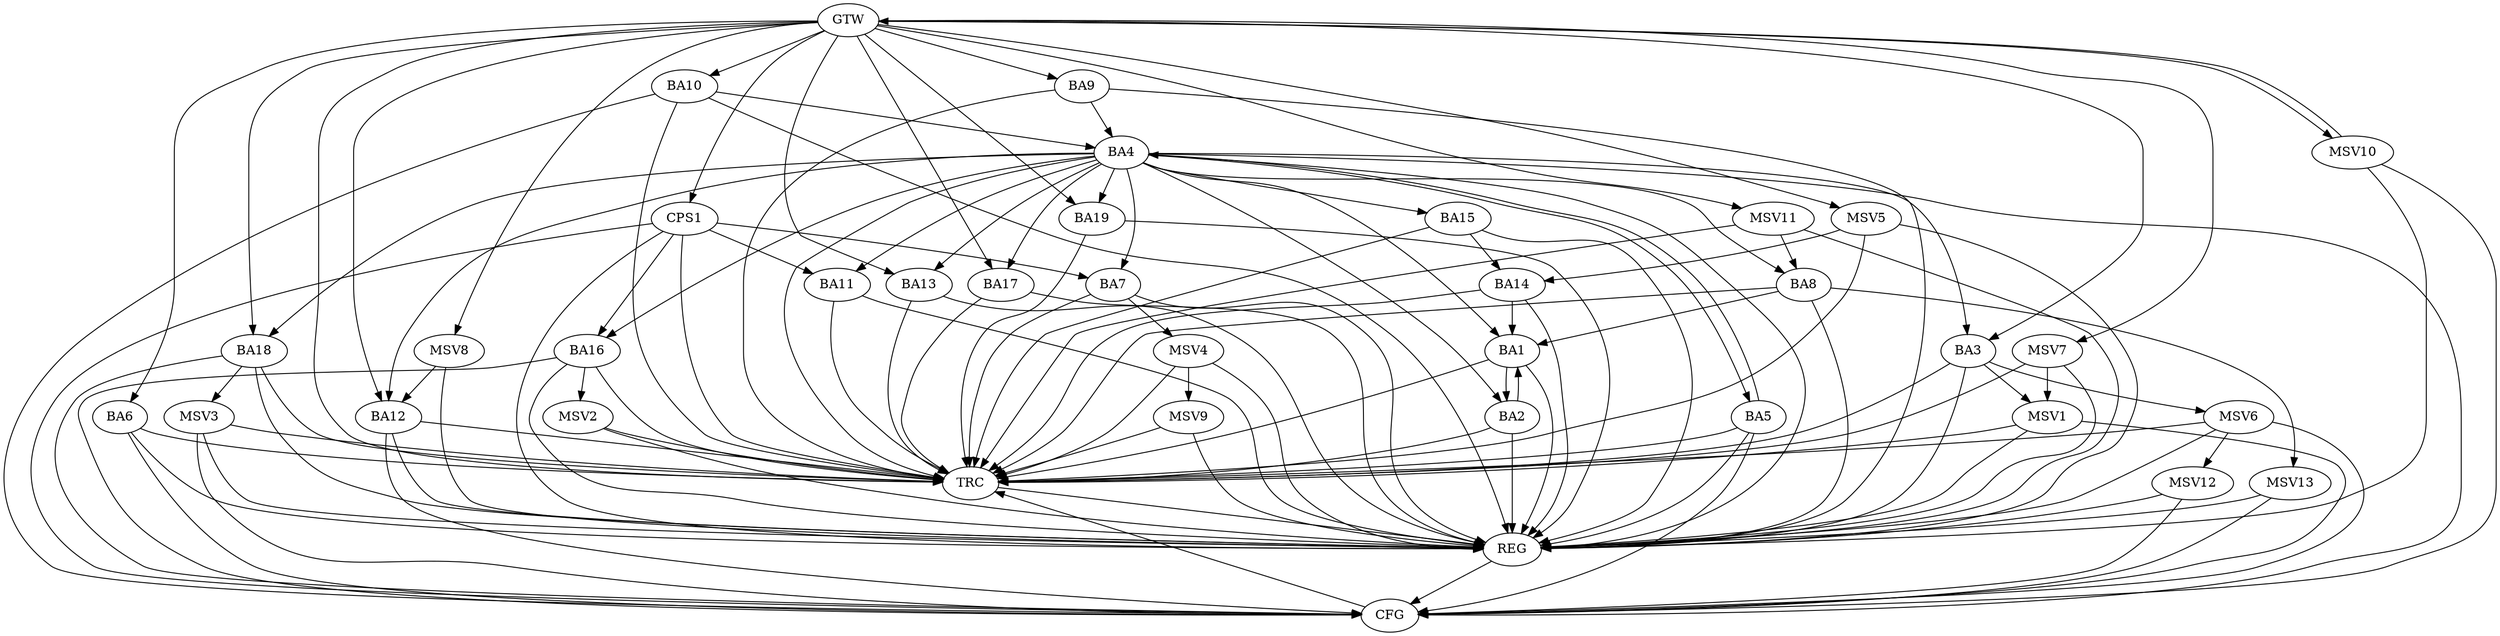 strict digraph G {
  BA1 [ label="BA1" ];
  BA2 [ label="BA2" ];
  BA3 [ label="BA3" ];
  BA4 [ label="BA4" ];
  BA5 [ label="BA5" ];
  BA6 [ label="BA6" ];
  BA7 [ label="BA7" ];
  BA8 [ label="BA8" ];
  BA9 [ label="BA9" ];
  BA10 [ label="BA10" ];
  BA11 [ label="BA11" ];
  BA12 [ label="BA12" ];
  BA13 [ label="BA13" ];
  BA14 [ label="BA14" ];
  BA15 [ label="BA15" ];
  BA16 [ label="BA16" ];
  BA17 [ label="BA17" ];
  BA18 [ label="BA18" ];
  BA19 [ label="BA19" ];
  CPS1 [ label="CPS1" ];
  GTW [ label="GTW" ];
  REG [ label="REG" ];
  CFG [ label="CFG" ];
  TRC [ label="TRC" ];
  MSV1 [ label="MSV1" ];
  MSV2 [ label="MSV2" ];
  MSV3 [ label="MSV3" ];
  MSV4 [ label="MSV4" ];
  MSV5 [ label="MSV5" ];
  MSV6 [ label="MSV6" ];
  MSV7 [ label="MSV7" ];
  MSV8 [ label="MSV8" ];
  MSV9 [ label="MSV9" ];
  MSV10 [ label="MSV10" ];
  MSV11 [ label="MSV11" ];
  MSV12 [ label="MSV12" ];
  MSV13 [ label="MSV13" ];
  BA1 -> BA2;
  BA2 -> BA1;
  BA4 -> BA1;
  BA5 -> BA4;
  BA8 -> BA1;
  BA9 -> BA4;
  BA10 -> BA4;
  BA14 -> BA1;
  BA15 -> BA14;
  CPS1 -> BA11;
  CPS1 -> BA7;
  CPS1 -> BA16;
  GTW -> BA3;
  GTW -> BA6;
  GTW -> BA9;
  GTW -> BA10;
  GTW -> BA12;
  GTW -> BA13;
  GTW -> BA17;
  GTW -> BA18;
  GTW -> BA19;
  GTW -> CPS1;
  BA1 -> REG;
  BA2 -> REG;
  BA3 -> REG;
  BA4 -> REG;
  BA5 -> REG;
  BA6 -> REG;
  BA7 -> REG;
  BA8 -> REG;
  BA9 -> REG;
  BA10 -> REG;
  BA11 -> REG;
  BA12 -> REG;
  BA13 -> REG;
  BA14 -> REG;
  BA15 -> REG;
  BA16 -> REG;
  BA17 -> REG;
  BA18 -> REG;
  BA19 -> REG;
  CPS1 -> REG;
  BA18 -> CFG;
  BA10 -> CFG;
  BA12 -> CFG;
  BA6 -> CFG;
  CPS1 -> CFG;
  BA4 -> CFG;
  BA16 -> CFG;
  BA5 -> CFG;
  REG -> CFG;
  BA1 -> TRC;
  BA2 -> TRC;
  BA3 -> TRC;
  BA4 -> TRC;
  BA5 -> TRC;
  BA6 -> TRC;
  BA7 -> TRC;
  BA8 -> TRC;
  BA9 -> TRC;
  BA10 -> TRC;
  BA11 -> TRC;
  BA12 -> TRC;
  BA13 -> TRC;
  BA14 -> TRC;
  BA15 -> TRC;
  BA16 -> TRC;
  BA17 -> TRC;
  BA18 -> TRC;
  BA19 -> TRC;
  CPS1 -> TRC;
  GTW -> TRC;
  CFG -> TRC;
  TRC -> REG;
  BA4 -> BA8;
  BA4 -> BA18;
  BA4 -> BA7;
  BA4 -> BA3;
  BA4 -> BA2;
  BA4 -> BA17;
  BA4 -> BA13;
  BA4 -> BA15;
  BA4 -> BA12;
  BA4 -> BA11;
  BA4 -> BA16;
  BA4 -> BA5;
  BA4 -> BA19;
  BA3 -> MSV1;
  MSV1 -> REG;
  MSV1 -> TRC;
  MSV1 -> CFG;
  BA16 -> MSV2;
  MSV2 -> REG;
  MSV2 -> TRC;
  BA18 -> MSV3;
  MSV3 -> REG;
  MSV3 -> TRC;
  MSV3 -> CFG;
  BA7 -> MSV4;
  MSV4 -> REG;
  MSV4 -> TRC;
  MSV5 -> BA14;
  GTW -> MSV5;
  MSV5 -> REG;
  MSV5 -> TRC;
  BA3 -> MSV6;
  MSV6 -> REG;
  MSV6 -> TRC;
  MSV6 -> CFG;
  MSV7 -> MSV1;
  GTW -> MSV7;
  MSV7 -> REG;
  MSV7 -> TRC;
  MSV8 -> BA12;
  GTW -> MSV8;
  MSV8 -> REG;
  MSV4 -> MSV9;
  MSV9 -> REG;
  MSV9 -> TRC;
  MSV10 -> GTW;
  GTW -> MSV10;
  MSV10 -> REG;
  MSV10 -> CFG;
  MSV11 -> BA8;
  GTW -> MSV11;
  MSV11 -> REG;
  MSV11 -> TRC;
  MSV6 -> MSV12;
  MSV12 -> REG;
  MSV12 -> CFG;
  BA8 -> MSV13;
  MSV13 -> REG;
  MSV13 -> CFG;
}

